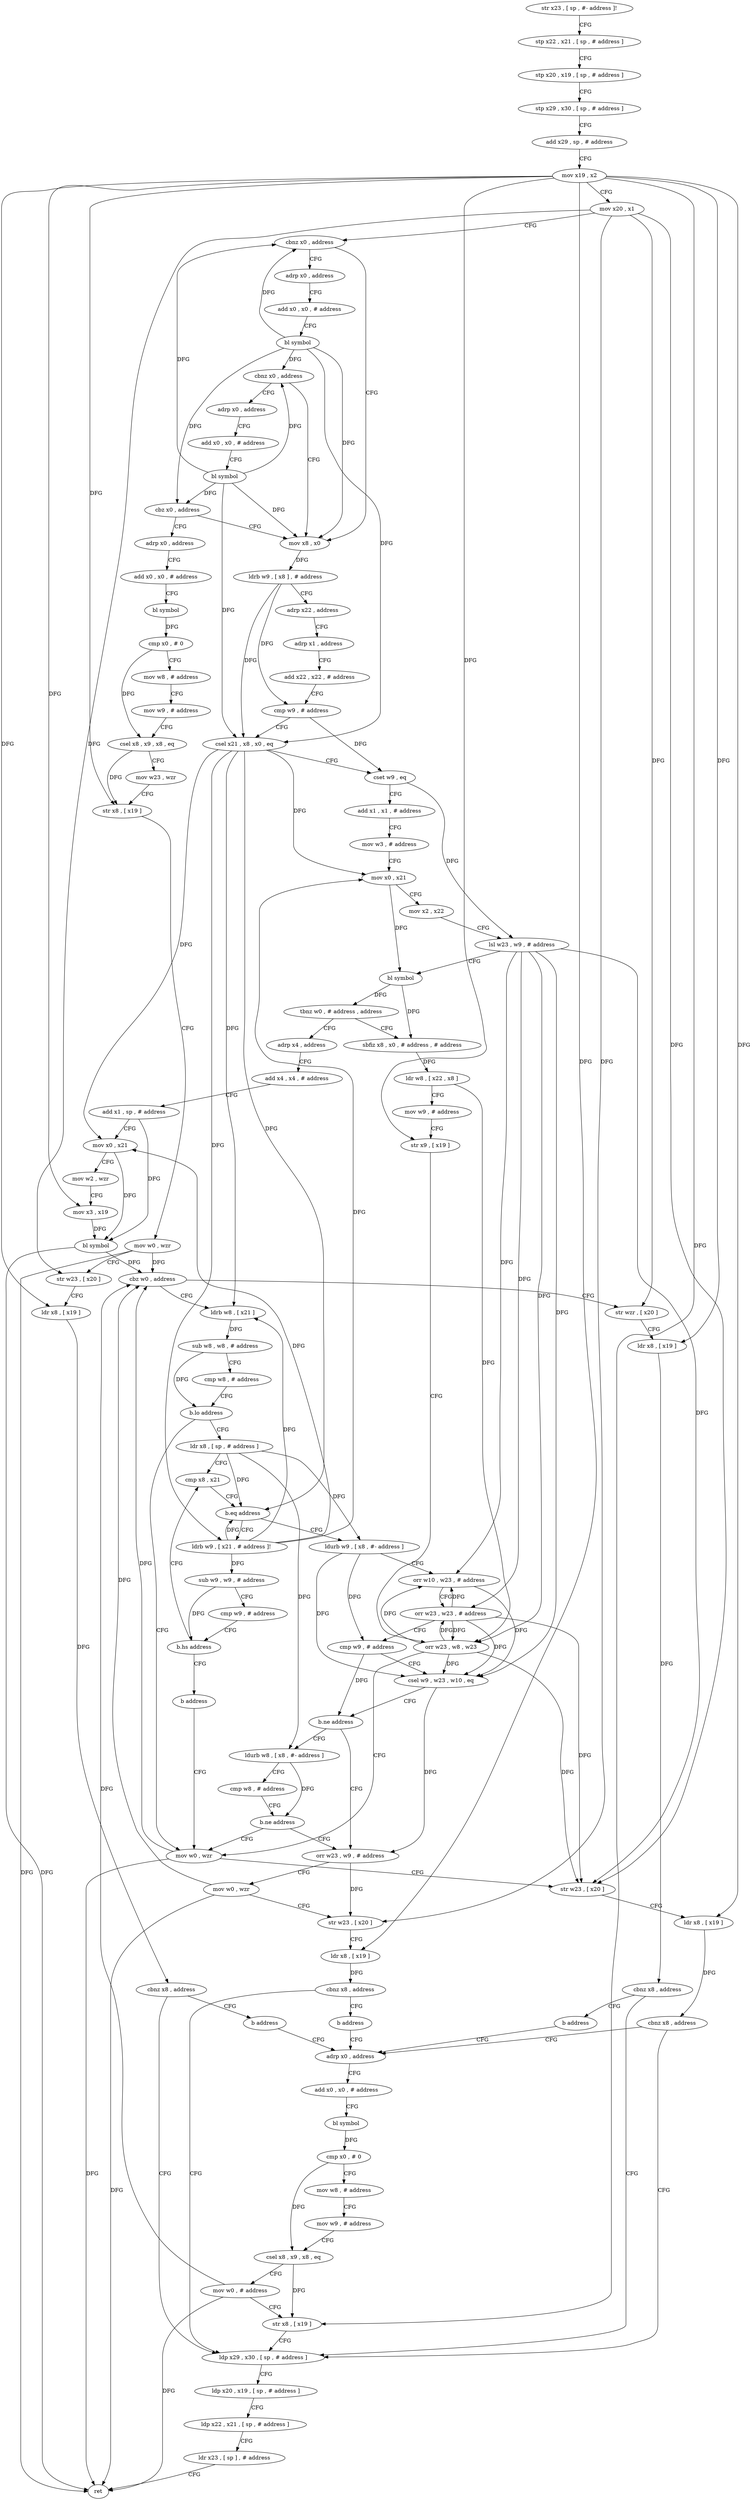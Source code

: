 digraph "func" {
"4268752" [label = "str x23 , [ sp , #- address ]!" ]
"4268756" [label = "stp x22 , x21 , [ sp , # address ]" ]
"4268760" [label = "stp x20 , x19 , [ sp , # address ]" ]
"4268764" [label = "stp x29 , x30 , [ sp , # address ]" ]
"4268768" [label = "add x29 , sp , # address" ]
"4268772" [label = "mov x19 , x2" ]
"4268776" [label = "mov x20 , x1" ]
"4268780" [label = "cbnz x0 , address" ]
"4268816" [label = "mov x8 , x0" ]
"4268784" [label = "adrp x0 , address" ]
"4268820" [label = "ldrb w9 , [ x8 ] , # address" ]
"4268824" [label = "adrp x22 , address" ]
"4268828" [label = "adrp x1 , address" ]
"4268832" [label = "add x22 , x22 , # address" ]
"4268836" [label = "cmp w9 , # address" ]
"4268840" [label = "csel x21 , x8 , x0 , eq" ]
"4268844" [label = "cset w9 , eq" ]
"4268848" [label = "add x1 , x1 , # address" ]
"4268852" [label = "mov w3 , # address" ]
"4268856" [label = "mov x0 , x21" ]
"4268860" [label = "mov x2 , x22" ]
"4268864" [label = "lsl w23 , w9 , # address" ]
"4268868" [label = "bl symbol" ]
"4268872" [label = "tbnz w0 , # address , address" ]
"4268968" [label = "adrp x4 , address" ]
"4268876" [label = "sbfiz x8 , x0 , # address , # address" ]
"4268788" [label = "add x0 , x0 , # address" ]
"4268792" [label = "bl symbol" ]
"4268796" [label = "cbnz x0 , address" ]
"4268800" [label = "adrp x0 , address" ]
"4268972" [label = "add x4 , x4 , # address" ]
"4268976" [label = "add x1 , sp , # address" ]
"4268980" [label = "mov x0 , x21" ]
"4268984" [label = "mov w2 , wzr" ]
"4268988" [label = "mov x3 , x19" ]
"4268992" [label = "bl symbol" ]
"4268996" [label = "cbz w0 , address" ]
"4269016" [label = "ldrb w8 , [ x21 ]" ]
"4269000" [label = "str wzr , [ x20 ]" ]
"4268880" [label = "ldr w8 , [ x22 , x8 ]" ]
"4268884" [label = "mov w9 , # address" ]
"4268888" [label = "str x9 , [ x19 ]" ]
"4268892" [label = "orr w23 , w8 , w23" ]
"4268896" [label = "mov w0 , wzr" ]
"4268804" [label = "add x0 , x0 , # address" ]
"4268808" [label = "bl symbol" ]
"4268812" [label = "cbz x0 , address" ]
"4269064" [label = "adrp x0 , address" ]
"4269020" [label = "sub w8 , w8 , # address" ]
"4269024" [label = "cmp w8 , # address" ]
"4269028" [label = "b.lo address" ]
"4269032" [label = "ldr x8 , [ sp , # address ]" ]
"4269004" [label = "ldr x8 , [ x19 ]" ]
"4269008" [label = "cbnz x8 , address" ]
"4268948" [label = "ldp x29 , x30 , [ sp , # address ]" ]
"4269012" [label = "b address" ]
"4268952" [label = "ldp x20 , x19 , [ sp , # address ]" ]
"4268956" [label = "ldp x22 , x21 , [ sp , # address ]" ]
"4268960" [label = "ldr x23 , [ sp ] , # address" ]
"4268964" [label = "ret" ]
"4268912" [label = "adrp x0 , address" ]
"4268916" [label = "add x0 , x0 , # address" ]
"4268920" [label = "bl symbol" ]
"4268924" [label = "cmp x0 , # 0" ]
"4268928" [label = "mov w8 , # address" ]
"4268932" [label = "mov w9 , # address" ]
"4268936" [label = "csel x8 , x9 , x8 , eq" ]
"4268940" [label = "mov w0 , # address" ]
"4268944" [label = "str x8 , [ x19 ]" ]
"4269068" [label = "add x0 , x0 , # address" ]
"4269072" [label = "bl symbol" ]
"4269076" [label = "cmp x0 , # 0" ]
"4269080" [label = "mov w8 , # address" ]
"4269084" [label = "mov w9 , # address" ]
"4269088" [label = "csel x8 , x9 , x8 , eq" ]
"4269092" [label = "mov w23 , wzr" ]
"4269096" [label = "str x8 , [ x19 ]" ]
"4269100" [label = "mov w0 , wzr" ]
"4269104" [label = "str w23 , [ x20 ]" ]
"4269108" [label = "ldr x8 , [ x19 ]" ]
"4269112" [label = "cbnz x8 , address" ]
"4269116" [label = "b address" ]
"4268900" [label = "str w23 , [ x20 ]" ]
"4268904" [label = "ldr x8 , [ x19 ]" ]
"4268908" [label = "cbnz x8 , address" ]
"4269036" [label = "cmp x8 , x21" ]
"4269120" [label = "ldurb w9 , [ x8 , #- address ]" ]
"4269124" [label = "orr w10 , w23 , # address" ]
"4269128" [label = "orr w23 , w23 , # address" ]
"4269132" [label = "cmp w9 , # address" ]
"4269136" [label = "csel w9 , w23 , w10 , eq" ]
"4269140" [label = "b.ne address" ]
"4269156" [label = "orr w23 , w9 , # address" ]
"4269144" [label = "ldurb w8 , [ x8 , #- address ]" ]
"4269044" [label = "ldrb w9 , [ x21 , # address ]!" ]
"4269048" [label = "sub w9 , w9 , # address" ]
"4269052" [label = "cmp w9 , # address" ]
"4269056" [label = "b.hs address" ]
"4269060" [label = "b address" ]
"4269160" [label = "mov w0 , wzr" ]
"4269164" [label = "str w23 , [ x20 ]" ]
"4269168" [label = "ldr x8 , [ x19 ]" ]
"4269172" [label = "cbnz x8 , address" ]
"4269176" [label = "b address" ]
"4269148" [label = "cmp w8 , # address" ]
"4269152" [label = "b.ne address" ]
"4269040" [label = "b.eq address" ]
"4268752" -> "4268756" [ label = "CFG" ]
"4268756" -> "4268760" [ label = "CFG" ]
"4268760" -> "4268764" [ label = "CFG" ]
"4268764" -> "4268768" [ label = "CFG" ]
"4268768" -> "4268772" [ label = "CFG" ]
"4268772" -> "4268776" [ label = "CFG" ]
"4268772" -> "4269096" [ label = "DFG" ]
"4268772" -> "4269108" [ label = "DFG" ]
"4268772" -> "4268988" [ label = "DFG" ]
"4268772" -> "4268888" [ label = "DFG" ]
"4268772" -> "4269004" [ label = "DFG" ]
"4268772" -> "4268904" [ label = "DFG" ]
"4268772" -> "4268944" [ label = "DFG" ]
"4268772" -> "4269168" [ label = "DFG" ]
"4268776" -> "4268780" [ label = "CFG" ]
"4268776" -> "4269104" [ label = "DFG" ]
"4268776" -> "4269000" [ label = "DFG" ]
"4268776" -> "4268900" [ label = "DFG" ]
"4268776" -> "4269164" [ label = "DFG" ]
"4268780" -> "4268816" [ label = "CFG" ]
"4268780" -> "4268784" [ label = "CFG" ]
"4268816" -> "4268820" [ label = "DFG" ]
"4268784" -> "4268788" [ label = "CFG" ]
"4268820" -> "4268824" [ label = "CFG" ]
"4268820" -> "4268836" [ label = "DFG" ]
"4268820" -> "4268840" [ label = "DFG" ]
"4268824" -> "4268828" [ label = "CFG" ]
"4268828" -> "4268832" [ label = "CFG" ]
"4268832" -> "4268836" [ label = "CFG" ]
"4268836" -> "4268840" [ label = "CFG" ]
"4268836" -> "4268844" [ label = "DFG" ]
"4268840" -> "4268844" [ label = "CFG" ]
"4268840" -> "4268856" [ label = "DFG" ]
"4268840" -> "4268980" [ label = "DFG" ]
"4268840" -> "4269016" [ label = "DFG" ]
"4268840" -> "4269040" [ label = "DFG" ]
"4268840" -> "4269044" [ label = "DFG" ]
"4268844" -> "4268848" [ label = "CFG" ]
"4268844" -> "4268864" [ label = "DFG" ]
"4268848" -> "4268852" [ label = "CFG" ]
"4268852" -> "4268856" [ label = "CFG" ]
"4268856" -> "4268860" [ label = "CFG" ]
"4268856" -> "4268868" [ label = "DFG" ]
"4268860" -> "4268864" [ label = "CFG" ]
"4268864" -> "4268868" [ label = "CFG" ]
"4268864" -> "4268892" [ label = "DFG" ]
"4268864" -> "4268900" [ label = "DFG" ]
"4268864" -> "4269124" [ label = "DFG" ]
"4268864" -> "4269128" [ label = "DFG" ]
"4268864" -> "4269136" [ label = "DFG" ]
"4268868" -> "4268872" [ label = "DFG" ]
"4268868" -> "4268876" [ label = "DFG" ]
"4268872" -> "4268968" [ label = "CFG" ]
"4268872" -> "4268876" [ label = "CFG" ]
"4268968" -> "4268972" [ label = "CFG" ]
"4268876" -> "4268880" [ label = "DFG" ]
"4268788" -> "4268792" [ label = "CFG" ]
"4268792" -> "4268796" [ label = "DFG" ]
"4268792" -> "4268780" [ label = "DFG" ]
"4268792" -> "4268816" [ label = "DFG" ]
"4268792" -> "4268840" [ label = "DFG" ]
"4268792" -> "4268812" [ label = "DFG" ]
"4268796" -> "4268816" [ label = "CFG" ]
"4268796" -> "4268800" [ label = "CFG" ]
"4268800" -> "4268804" [ label = "CFG" ]
"4268972" -> "4268976" [ label = "CFG" ]
"4268976" -> "4268980" [ label = "CFG" ]
"4268976" -> "4268992" [ label = "DFG" ]
"4268980" -> "4268984" [ label = "CFG" ]
"4268980" -> "4268992" [ label = "DFG" ]
"4268984" -> "4268988" [ label = "CFG" ]
"4268988" -> "4268992" [ label = "DFG" ]
"4268992" -> "4268996" [ label = "DFG" ]
"4268992" -> "4268964" [ label = "DFG" ]
"4268996" -> "4269016" [ label = "CFG" ]
"4268996" -> "4269000" [ label = "CFG" ]
"4269016" -> "4269020" [ label = "DFG" ]
"4269000" -> "4269004" [ label = "CFG" ]
"4268880" -> "4268884" [ label = "CFG" ]
"4268880" -> "4268892" [ label = "DFG" ]
"4268884" -> "4268888" [ label = "CFG" ]
"4268888" -> "4268892" [ label = "CFG" ]
"4268892" -> "4268896" [ label = "CFG" ]
"4268892" -> "4268900" [ label = "DFG" ]
"4268892" -> "4269124" [ label = "DFG" ]
"4268892" -> "4269128" [ label = "DFG" ]
"4268892" -> "4269136" [ label = "DFG" ]
"4268896" -> "4268900" [ label = "CFG" ]
"4268896" -> "4268996" [ label = "DFG" ]
"4268896" -> "4268964" [ label = "DFG" ]
"4268804" -> "4268808" [ label = "CFG" ]
"4268808" -> "4268812" [ label = "DFG" ]
"4268808" -> "4268780" [ label = "DFG" ]
"4268808" -> "4268816" [ label = "DFG" ]
"4268808" -> "4268796" [ label = "DFG" ]
"4268808" -> "4268840" [ label = "DFG" ]
"4268812" -> "4269064" [ label = "CFG" ]
"4268812" -> "4268816" [ label = "CFG" ]
"4269064" -> "4269068" [ label = "CFG" ]
"4269020" -> "4269024" [ label = "CFG" ]
"4269020" -> "4269028" [ label = "DFG" ]
"4269024" -> "4269028" [ label = "CFG" ]
"4269028" -> "4268896" [ label = "CFG" ]
"4269028" -> "4269032" [ label = "CFG" ]
"4269032" -> "4269036" [ label = "CFG" ]
"4269032" -> "4269040" [ label = "DFG" ]
"4269032" -> "4269120" [ label = "DFG" ]
"4269032" -> "4269144" [ label = "DFG" ]
"4269004" -> "4269008" [ label = "DFG" ]
"4269008" -> "4268948" [ label = "CFG" ]
"4269008" -> "4269012" [ label = "CFG" ]
"4268948" -> "4268952" [ label = "CFG" ]
"4269012" -> "4268912" [ label = "CFG" ]
"4268952" -> "4268956" [ label = "CFG" ]
"4268956" -> "4268960" [ label = "CFG" ]
"4268960" -> "4268964" [ label = "CFG" ]
"4268912" -> "4268916" [ label = "CFG" ]
"4268916" -> "4268920" [ label = "CFG" ]
"4268920" -> "4268924" [ label = "DFG" ]
"4268924" -> "4268928" [ label = "CFG" ]
"4268924" -> "4268936" [ label = "DFG" ]
"4268928" -> "4268932" [ label = "CFG" ]
"4268932" -> "4268936" [ label = "CFG" ]
"4268936" -> "4268940" [ label = "CFG" ]
"4268936" -> "4268944" [ label = "DFG" ]
"4268940" -> "4268944" [ label = "CFG" ]
"4268940" -> "4268996" [ label = "DFG" ]
"4268940" -> "4268964" [ label = "DFG" ]
"4268944" -> "4268948" [ label = "CFG" ]
"4269068" -> "4269072" [ label = "CFG" ]
"4269072" -> "4269076" [ label = "DFG" ]
"4269076" -> "4269080" [ label = "CFG" ]
"4269076" -> "4269088" [ label = "DFG" ]
"4269080" -> "4269084" [ label = "CFG" ]
"4269084" -> "4269088" [ label = "CFG" ]
"4269088" -> "4269092" [ label = "CFG" ]
"4269088" -> "4269096" [ label = "DFG" ]
"4269092" -> "4269096" [ label = "CFG" ]
"4269096" -> "4269100" [ label = "CFG" ]
"4269100" -> "4269104" [ label = "CFG" ]
"4269100" -> "4268996" [ label = "DFG" ]
"4269100" -> "4268964" [ label = "DFG" ]
"4269104" -> "4269108" [ label = "CFG" ]
"4269108" -> "4269112" [ label = "DFG" ]
"4269112" -> "4268948" [ label = "CFG" ]
"4269112" -> "4269116" [ label = "CFG" ]
"4269116" -> "4268912" [ label = "CFG" ]
"4268900" -> "4268904" [ label = "CFG" ]
"4268904" -> "4268908" [ label = "DFG" ]
"4268908" -> "4268948" [ label = "CFG" ]
"4268908" -> "4268912" [ label = "CFG" ]
"4269036" -> "4269040" [ label = "CFG" ]
"4269120" -> "4269124" [ label = "CFG" ]
"4269120" -> "4269132" [ label = "DFG" ]
"4269120" -> "4269136" [ label = "DFG" ]
"4269124" -> "4269128" [ label = "CFG" ]
"4269124" -> "4269136" [ label = "DFG" ]
"4269128" -> "4269132" [ label = "CFG" ]
"4269128" -> "4268892" [ label = "DFG" ]
"4269128" -> "4268900" [ label = "DFG" ]
"4269128" -> "4269124" [ label = "DFG" ]
"4269128" -> "4269136" [ label = "DFG" ]
"4269132" -> "4269136" [ label = "CFG" ]
"4269132" -> "4269140" [ label = "DFG" ]
"4269136" -> "4269140" [ label = "CFG" ]
"4269136" -> "4269156" [ label = "DFG" ]
"4269140" -> "4269156" [ label = "CFG" ]
"4269140" -> "4269144" [ label = "CFG" ]
"4269156" -> "4269160" [ label = "CFG" ]
"4269156" -> "4269164" [ label = "DFG" ]
"4269144" -> "4269148" [ label = "CFG" ]
"4269144" -> "4269152" [ label = "DFG" ]
"4269044" -> "4269048" [ label = "DFG" ]
"4269044" -> "4268856" [ label = "DFG" ]
"4269044" -> "4268980" [ label = "DFG" ]
"4269044" -> "4269016" [ label = "DFG" ]
"4269044" -> "4269040" [ label = "DFG" ]
"4269048" -> "4269052" [ label = "CFG" ]
"4269048" -> "4269056" [ label = "DFG" ]
"4269052" -> "4269056" [ label = "CFG" ]
"4269056" -> "4269036" [ label = "CFG" ]
"4269056" -> "4269060" [ label = "CFG" ]
"4269060" -> "4268896" [ label = "CFG" ]
"4269160" -> "4269164" [ label = "CFG" ]
"4269160" -> "4268996" [ label = "DFG" ]
"4269160" -> "4268964" [ label = "DFG" ]
"4269164" -> "4269168" [ label = "CFG" ]
"4269168" -> "4269172" [ label = "DFG" ]
"4269172" -> "4268948" [ label = "CFG" ]
"4269172" -> "4269176" [ label = "CFG" ]
"4269176" -> "4268912" [ label = "CFG" ]
"4269148" -> "4269152" [ label = "CFG" ]
"4269152" -> "4268896" [ label = "CFG" ]
"4269152" -> "4269156" [ label = "CFG" ]
"4269040" -> "4269120" [ label = "CFG" ]
"4269040" -> "4269044" [ label = "CFG" ]
}
